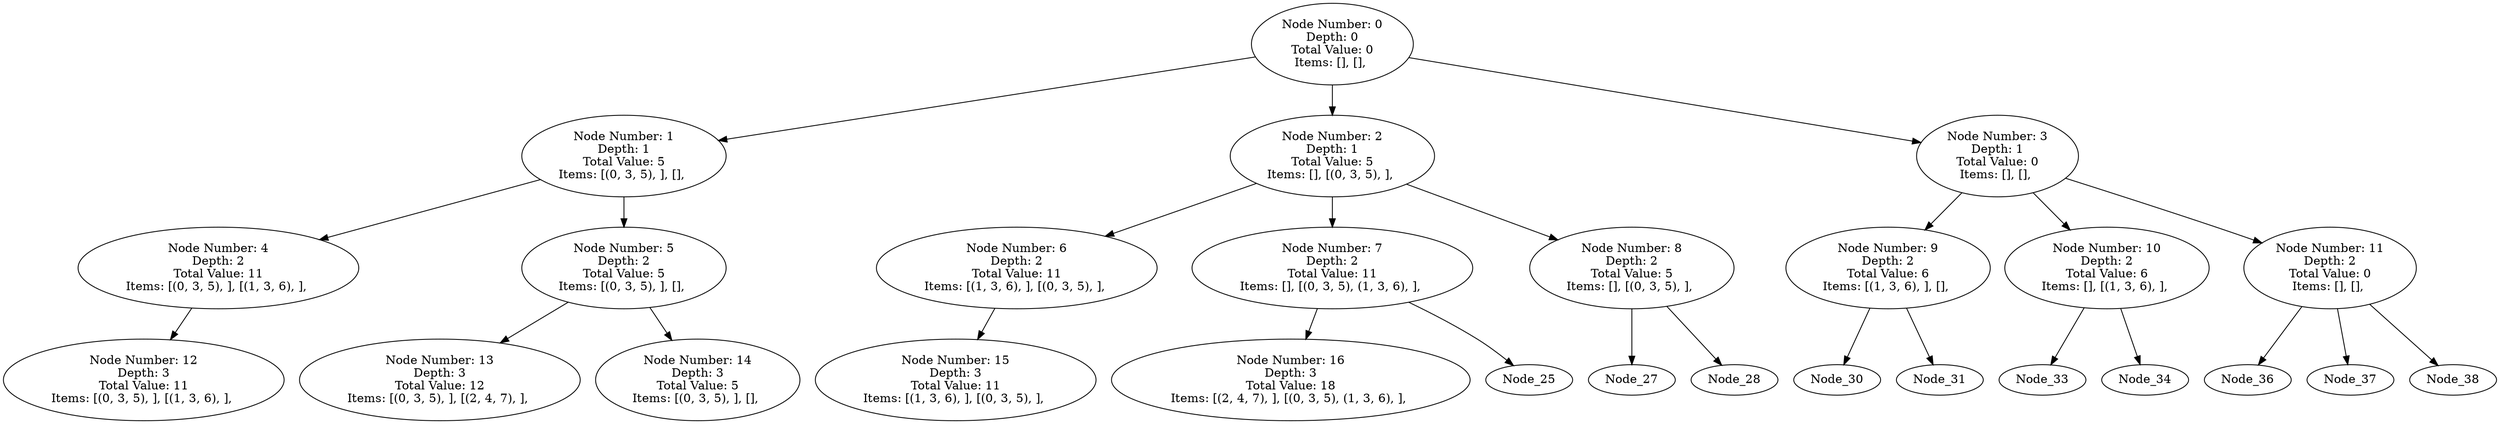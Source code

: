 digraph G {
  Node_0 [label="Node Number: 0\nDepth: 0\nTotal Value: 0\nItems: [], [], "];
  Node_0 -> Node_2;
  Node_0 -> Node_3;
  Node_0 -> Node_4;
  Node_2 [label="Node Number: 1\nDepth: 1\nTotal Value: 5\nItems: [(0, 3, 5), ], [], "];
  Node_2 -> Node_6;
  Node_2 -> Node_7;
  Node_3 [label="Node Number: 2\nDepth: 1\nTotal Value: 5\nItems: [], [(0, 3, 5), ], "];
  Node_3 -> Node_9;
  Node_3 -> Node_10;
  Node_3 -> Node_11;
  Node_4 [label="Node Number: 3\nDepth: 1\nTotal Value: 0\nItems: [], [], "];
  Node_4 -> Node_13;
  Node_4 -> Node_14;
  Node_4 -> Node_15;
  Node_6 [label="Node Number: 4\nDepth: 2\nTotal Value: 11\nItems: [(0, 3, 5), ], [(1, 3, 6), ], "];
  Node_6 -> Node_17;
  Node_7 [label="Node Number: 5\nDepth: 2\nTotal Value: 5\nItems: [(0, 3, 5), ], [], "];
  Node_7 -> Node_19;
  Node_7 -> Node_20;
  Node_9 [label="Node Number: 6\nDepth: 2\nTotal Value: 11\nItems: [(1, 3, 6), ], [(0, 3, 5), ], "];
  Node_9 -> Node_22;
  Node_10 [label="Node Number: 7\nDepth: 2\nTotal Value: 11\nItems: [], [(0, 3, 5), (1, 3, 6), ], "];
  Node_10 -> Node_24;
  Node_10 -> Node_25;
  Node_11 [label="Node Number: 8\nDepth: 2\nTotal Value: 5\nItems: [], [(0, 3, 5), ], "];
  Node_11 -> Node_27;
  Node_11 -> Node_28;
  Node_13 [label="Node Number: 9\nDepth: 2\nTotal Value: 6\nItems: [(1, 3, 6), ], [], "];
  Node_13 -> Node_30;
  Node_13 -> Node_31;
  Node_14 [label="Node Number: 10\nDepth: 2\nTotal Value: 6\nItems: [], [(1, 3, 6), ], "];
  Node_14 -> Node_33;
  Node_14 -> Node_34;
  Node_15 [label="Node Number: 11\nDepth: 2\nTotal Value: 0\nItems: [], [], "];
  Node_15 -> Node_36;
  Node_15 -> Node_37;
  Node_15 -> Node_38;
  Node_17 [label="Node Number: 12\nDepth: 3\nTotal Value: 11\nItems: [(0, 3, 5), ], [(1, 3, 6), ], "];
  Node_19 [label="Node Number: 13\nDepth: 3\nTotal Value: 12\nItems: [(0, 3, 5), ], [(2, 4, 7), ], "];
  Node_20 [label="Node Number: 14\nDepth: 3\nTotal Value: 5\nItems: [(0, 3, 5), ], [], "];
  Node_22 [label="Node Number: 15\nDepth: 3\nTotal Value: 11\nItems: [(1, 3, 6), ], [(0, 3, 5), ], "];
  Node_24 [label="Node Number: 16\nDepth: 3\nTotal Value: 18\nItems: [(2, 4, 7), ], [(0, 3, 5), (1, 3, 6), ], "];
}
